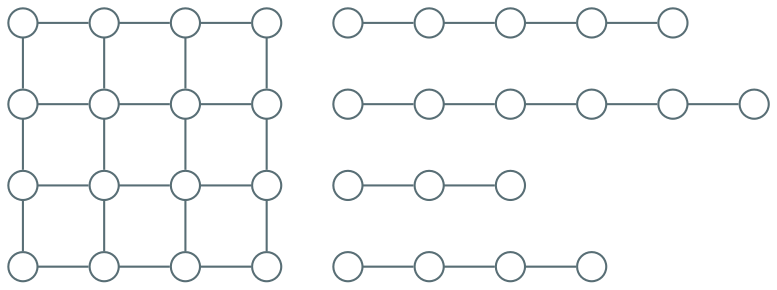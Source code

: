 digraph g {
    bgcolor=transparent
    graph [nodesep=0.35, ranksep=0.35]
    rankdir=TB
    node [shape=circle, color="#586e75", fontcolor="#b58900", fontsize=2, label="", width=0.2, margin=0]
    edge [arrowhead=none, color="#586e75", fontcolor="#268bd2", fontsize=2]

    11 -> 12 -> 13 -> 14
    21 -> 22 -> 23 -> 24
    31 -> 32 -> 33 -> 34
    41 -> 42 -> 43 -> 44
    {rank="same"; 11; 21; 31; 41}
    11 -> 21 -> 31 -> 41
    {rank="same"; 12; 22; 32; 42}
    12 -> 22 -> 32 -> 42
    {rank="same"; 13; 23; 33; 43}
    13 -> 23 -> 33 -> 43
    {rank="same"; 14; 24; 34; 44}
    14 -> 24 -> 34 -> 44

    {rank="same"; 61; 62; 63; 64; 65}
    61 -> 62 -> 63 -> 64 -> 65

    {rank="same"; 71; 72; 73; 74; 75; 76}
    71 -> 72 -> 73 -> 74 -> 75 -> 76

    {rank="same"; 81; 82; 83}
    81 -> 82 -> 83

    {rank="same"; 91; 92; 93; 94}
    91 -> 92 -> 93 -> 94

    edge [style=invis]
    61 -> 71 -> 81 -> 91
}